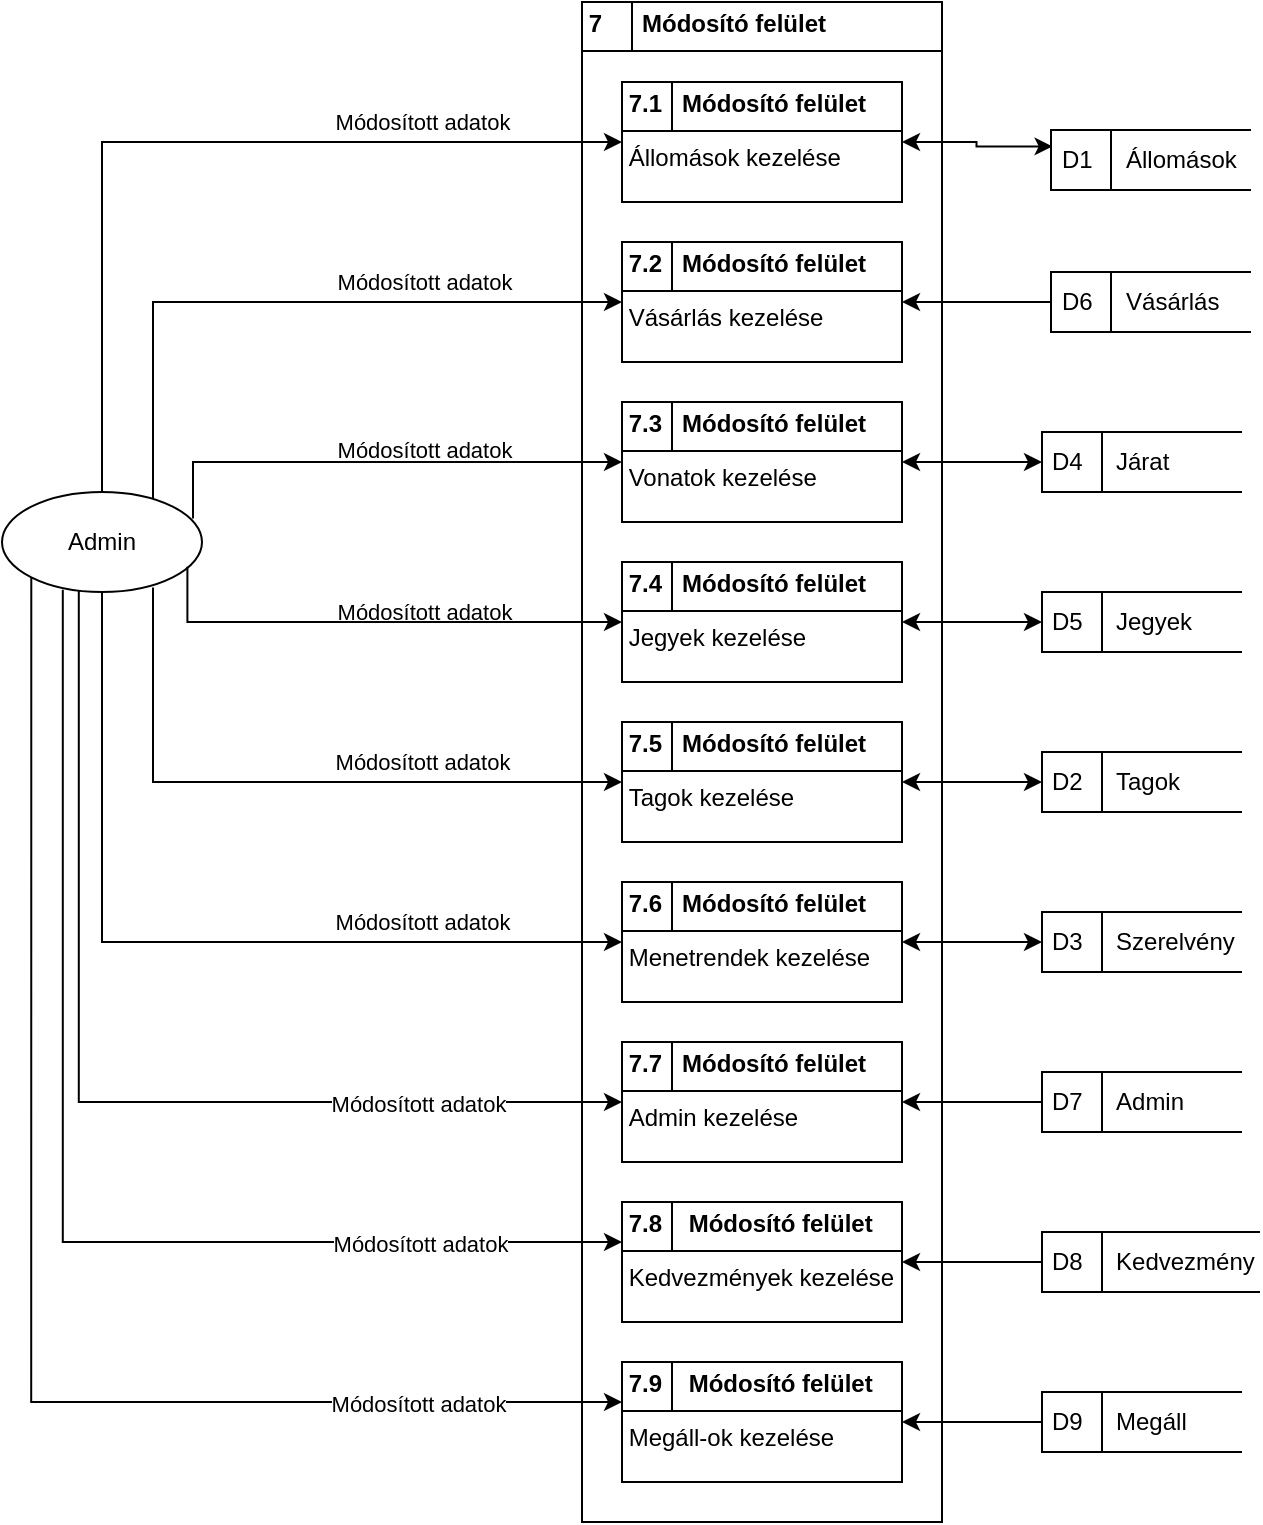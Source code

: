 <mxfile version="27.0.5">
  <diagram name="1 oldal" id="varA_XbOIuaOSZ4C0yLg">
    <mxGraphModel dx="983" dy="522" grid="1" gridSize="10" guides="1" tooltips="1" connect="1" arrows="1" fold="1" page="1" pageScale="1" pageWidth="827" pageHeight="1169" math="0" shadow="0">
      <root>
        <mxCell id="0" />
        <mxCell id="1" parent="0" />
        <mxCell id="wZSMS45utBNistkPgbad-1" value="&lt;p style=&quot;margin: 4px 0px 0px;&quot;&gt;&lt;b&gt;&amp;nbsp;7&amp;nbsp; &amp;nbsp; &amp;nbsp; Módosító felület&lt;/b&gt;&lt;/p&gt;&lt;hr size=&quot;1&quot; style=&quot;border-style:solid;&quot;&gt;&amp;nbsp;&lt;br&gt;&lt;div style=&quot;height:2px;&quot;&gt;&lt;/div&gt;" style="verticalAlign=top;align=left;overflow=fill;html=1;whiteSpace=wrap;" parent="1" vertex="1">
          <mxGeometry x="320" y="280" width="180" height="760" as="geometry" />
        </mxCell>
        <mxCell id="wZSMS45utBNistkPgbad-12" style="edgeStyle=orthogonalEdgeStyle;rounded=0;orthogonalLoop=1;jettySize=auto;html=1;exitX=1;exitY=0.5;exitDx=0;exitDy=0;entryX=0.008;entryY=0.273;entryDx=0;entryDy=0;startArrow=classic;startFill=1;entryPerimeter=0;" parent="1" source="wZSMS45utBNistkPgbad-2" target="wZSMS45utBNistkPgbad-9" edge="1">
          <mxGeometry relative="1" as="geometry" />
        </mxCell>
        <mxCell id="wZSMS45utBNistkPgbad-2" value="&lt;p style=&quot;margin: 4px 0px 0px;&quot;&gt;&lt;b&gt;&amp;nbsp;7.1&amp;nbsp; &amp;nbsp;&lt;/b&gt;&lt;b style=&quot;background-color: transparent; color: light-dark(rgb(0, 0, 0), rgb(255, 255, 255));&quot;&gt;Módosító felület&lt;/b&gt;&lt;/p&gt;&lt;hr size=&quot;1&quot; style=&quot;border-style:solid;&quot;&gt;&lt;div style=&quot;height:2px;&quot;&gt;&amp;nbsp;Állomások kezelése&lt;/div&gt;" style="verticalAlign=top;align=left;overflow=fill;html=1;whiteSpace=wrap;" parent="1" vertex="1">
          <mxGeometry x="340" y="320" width="140" height="60" as="geometry" />
        </mxCell>
        <mxCell id="wZSMS45utBNistkPgbad-3" value="&lt;p style=&quot;margin: 4px 0px 0px;&quot;&gt;&lt;b&gt;&amp;nbsp;7.2&amp;nbsp; &amp;nbsp;&lt;/b&gt;&lt;b style=&quot;background-color: transparent; color: light-dark(rgb(0, 0, 0), rgb(255, 255, 255));&quot;&gt;Módosító felület&lt;/b&gt;&lt;/p&gt;&lt;hr size=&quot;1&quot; style=&quot;border-style:solid;&quot;&gt;&lt;div style=&quot;height:2px;&quot;&gt;&amp;nbsp;Vásárlás kezelése&lt;/div&gt;" style="verticalAlign=top;align=left;overflow=fill;html=1;whiteSpace=wrap;" parent="1" vertex="1">
          <mxGeometry x="340" y="400" width="140" height="60" as="geometry" />
        </mxCell>
        <mxCell id="wZSMS45utBNistkPgbad-16" style="edgeStyle=orthogonalEdgeStyle;rounded=0;orthogonalLoop=1;jettySize=auto;html=1;exitX=1;exitY=0.5;exitDx=0;exitDy=0;entryX=0;entryY=0.5;entryDx=0;entryDy=0;startArrow=classic;startFill=1;" parent="1" source="wZSMS45utBNistkPgbad-4" target="wZSMS45utBNistkPgbad-10" edge="1">
          <mxGeometry relative="1" as="geometry" />
        </mxCell>
        <mxCell id="wZSMS45utBNistkPgbad-4" value="&lt;p style=&quot;margin: 4px 0px 0px;&quot;&gt;&lt;b&gt;&amp;nbsp;7.3&amp;nbsp; &amp;nbsp;&lt;/b&gt;&lt;b style=&quot;background-color: transparent; color: light-dark(rgb(0, 0, 0), rgb(255, 255, 255));&quot;&gt;Módosító felület&lt;/b&gt;&lt;/p&gt;&lt;hr size=&quot;1&quot; style=&quot;border-style:solid;&quot;&gt;&lt;div style=&quot;height:2px;&quot;&gt;&amp;nbsp;Vonatok kezelése&lt;/div&gt;" style="verticalAlign=top;align=left;overflow=fill;html=1;whiteSpace=wrap;" parent="1" vertex="1">
          <mxGeometry x="340" y="480" width="140" height="60" as="geometry" />
        </mxCell>
        <mxCell id="wZSMS45utBNistkPgbad-5" value="" style="line;strokeWidth=1;direction=south;html=1;perimeter=backbonePerimeter;points=[];outlineConnect=0;" parent="1" vertex="1">
          <mxGeometry x="360" y="320" width="10" height="24" as="geometry" />
        </mxCell>
        <mxCell id="wZSMS45utBNistkPgbad-6" value="" style="line;strokeWidth=1;direction=south;html=1;perimeter=backbonePerimeter;points=[];outlineConnect=0;" parent="1" vertex="1">
          <mxGeometry x="360" y="400" width="10" height="24" as="geometry" />
        </mxCell>
        <mxCell id="wZSMS45utBNistkPgbad-7" value="" style="line;strokeWidth=1;direction=south;html=1;perimeter=backbonePerimeter;points=[];outlineConnect=0;" parent="1" vertex="1">
          <mxGeometry x="360" y="480" width="10" height="24" as="geometry" />
        </mxCell>
        <mxCell id="wZSMS45utBNistkPgbad-11" style="edgeStyle=orthogonalEdgeStyle;rounded=0;orthogonalLoop=1;jettySize=auto;html=1;exitX=0.5;exitY=0;exitDx=0;exitDy=0;entryX=0;entryY=0.5;entryDx=0;entryDy=0;" parent="1" source="wZSMS45utBNistkPgbad-8" target="wZSMS45utBNistkPgbad-2" edge="1">
          <mxGeometry relative="1" as="geometry">
            <Array as="points">
              <mxPoint x="80" y="350" />
            </Array>
          </mxGeometry>
        </mxCell>
        <mxCell id="wZSMS45utBNistkPgbad-17" value="Módosított adatok" style="edgeLabel;html=1;align=center;verticalAlign=middle;resizable=0;points=[];" parent="wZSMS45utBNistkPgbad-11" vertex="1" connectable="0">
          <mxGeometry x="0.152" y="1" relative="1" as="geometry">
            <mxPoint x="85" y="71" as="offset" />
          </mxGeometry>
        </mxCell>
        <mxCell id="wZSMS45utBNistkPgbad-13" style="edgeStyle=orthogonalEdgeStyle;rounded=0;orthogonalLoop=1;jettySize=auto;html=1;exitX=0.755;exitY=0.086;exitDx=0;exitDy=0;entryX=0;entryY=0.5;entryDx=0;entryDy=0;exitPerimeter=0;" parent="1" source="wZSMS45utBNistkPgbad-8" target="wZSMS45utBNistkPgbad-3" edge="1">
          <mxGeometry relative="1" as="geometry">
            <Array as="points">
              <mxPoint x="105" y="430" />
            </Array>
          </mxGeometry>
        </mxCell>
        <mxCell id="wZSMS45utBNistkPgbad-18" value="Módosított adatok" style="edgeLabel;html=1;align=center;verticalAlign=middle;resizable=0;points=[];" parent="wZSMS45utBNistkPgbad-13" vertex="1" connectable="0">
          <mxGeometry x="-0.231" y="2" relative="1" as="geometry">
            <mxPoint x="106" y="76" as="offset" />
          </mxGeometry>
        </mxCell>
        <mxCell id="wZSMS45utBNistkPgbad-15" style="edgeStyle=orthogonalEdgeStyle;rounded=0;orthogonalLoop=1;jettySize=auto;html=1;exitX=0.955;exitY=0.265;exitDx=0;exitDy=0;entryX=0;entryY=0.5;entryDx=0;entryDy=0;exitPerimeter=0;" parent="1" source="wZSMS45utBNistkPgbad-8" target="wZSMS45utBNistkPgbad-4" edge="1">
          <mxGeometry relative="1" as="geometry">
            <Array as="points">
              <mxPoint x="125" y="510" />
            </Array>
          </mxGeometry>
        </mxCell>
        <mxCell id="wZSMS45utBNistkPgbad-19" value="Módosított adatok" style="edgeLabel;html=1;align=center;verticalAlign=middle;resizable=0;points=[];" parent="wZSMS45utBNistkPgbad-15" vertex="1" connectable="0">
          <mxGeometry x="0.012" relative="1" as="geometry">
            <mxPoint x="20" y="75" as="offset" />
          </mxGeometry>
        </mxCell>
        <mxCell id="wZSMS45utBNistkPgbad-25" style="edgeStyle=orthogonalEdgeStyle;rounded=0;orthogonalLoop=1;jettySize=auto;html=1;exitX=0.5;exitY=1;exitDx=0;exitDy=0;entryX=0;entryY=0.5;entryDx=0;entryDy=0;" parent="1" source="wZSMS45utBNistkPgbad-8" target="wZSMS45utBNistkPgbad-22" edge="1">
          <mxGeometry relative="1" as="geometry" />
        </mxCell>
        <mxCell id="PAYis-5ePs9Lm-LhkyMd-13" value="" style="edgeStyle=orthogonalEdgeStyle;rounded=0;orthogonalLoop=1;jettySize=auto;html=1;exitX=0.384;exitY=0.932;exitDx=0;exitDy=0;exitPerimeter=0;" edge="1" parent="1" source="wZSMS45utBNistkPgbad-8" target="PAYis-5ePs9Lm-LhkyMd-7">
          <mxGeometry relative="1" as="geometry">
            <Array as="points">
              <mxPoint x="68" y="830" />
            </Array>
          </mxGeometry>
        </mxCell>
        <mxCell id="PAYis-5ePs9Lm-LhkyMd-16" value="Módosított adatok" style="edgeLabel;html=1;align=center;verticalAlign=middle;resizable=0;points=[];" vertex="1" connectable="0" parent="PAYis-5ePs9Lm-LhkyMd-13">
          <mxGeometry x="0.614" y="-1" relative="1" as="geometry">
            <mxPoint as="offset" />
          </mxGeometry>
        </mxCell>
        <mxCell id="PAYis-5ePs9Lm-LhkyMd-14" value="" style="edgeStyle=orthogonalEdgeStyle;rounded=0;orthogonalLoop=1;jettySize=auto;html=1;exitX=0.304;exitY=0.977;exitDx=0;exitDy=0;exitPerimeter=0;" edge="1" parent="1" source="wZSMS45utBNistkPgbad-8" target="PAYis-5ePs9Lm-LhkyMd-8">
          <mxGeometry relative="1" as="geometry">
            <Array as="points">
              <mxPoint x="60" y="900" />
            </Array>
          </mxGeometry>
        </mxCell>
        <mxCell id="PAYis-5ePs9Lm-LhkyMd-17" value="Módosított adatok" style="edgeLabel;html=1;align=center;verticalAlign=middle;resizable=0;points=[];" vertex="1" connectable="0" parent="PAYis-5ePs9Lm-LhkyMd-14">
          <mxGeometry x="0.664" y="-1" relative="1" as="geometry">
            <mxPoint as="offset" />
          </mxGeometry>
        </mxCell>
        <mxCell id="PAYis-5ePs9Lm-LhkyMd-15" value="" style="edgeStyle=orthogonalEdgeStyle;rounded=0;orthogonalLoop=1;jettySize=auto;html=1;exitX=0;exitY=1;exitDx=0;exitDy=0;" edge="1" parent="1" source="wZSMS45utBNistkPgbad-8" target="PAYis-5ePs9Lm-LhkyMd-9">
          <mxGeometry relative="1" as="geometry">
            <Array as="points">
              <mxPoint x="45" y="980" />
            </Array>
          </mxGeometry>
        </mxCell>
        <mxCell id="PAYis-5ePs9Lm-LhkyMd-18" value="Módosított adatok" style="edgeLabel;html=1;align=center;verticalAlign=middle;resizable=0;points=[];" vertex="1" connectable="0" parent="PAYis-5ePs9Lm-LhkyMd-15">
          <mxGeometry x="0.711" y="-1" relative="1" as="geometry">
            <mxPoint as="offset" />
          </mxGeometry>
        </mxCell>
        <mxCell id="wZSMS45utBNistkPgbad-8" value="Admin" style="shape=ellipse;html=1;dashed=0;whiteSpace=wrap;perimeter=ellipsePerimeter;" parent="1" vertex="1">
          <mxGeometry x="30" y="525" width="100" height="50" as="geometry" />
        </mxCell>
        <mxCell id="wZSMS45utBNistkPgbad-9" value="D1&amp;nbsp; &amp;nbsp; &amp;nbsp;Állomások" style="html=1;dashed=0;whiteSpace=wrap;shape=mxgraph.dfd.dataStoreID;align=left;spacingLeft=3;points=[[0,0],[0.5,0],[1,0],[0,0.5],[1,0.5],[0,1],[0.5,1],[1,1]];" parent="1" vertex="1">
          <mxGeometry x="554.5" y="344" width="100" height="30" as="geometry" />
        </mxCell>
        <mxCell id="wZSMS45utBNistkPgbad-10" value="D4&amp;nbsp; &amp;nbsp; &amp;nbsp;Járat" style="html=1;dashed=0;whiteSpace=wrap;shape=mxgraph.dfd.dataStoreID;align=left;spacingLeft=3;points=[[0,0],[0.5,0],[1,0],[0,0.5],[1,0.5],[0,1],[0.5,1],[1,1]];" parent="1" vertex="1">
          <mxGeometry x="550.0" y="495" width="100" height="30" as="geometry" />
        </mxCell>
        <mxCell id="wZSMS45utBNistkPgbad-30" style="edgeStyle=orthogonalEdgeStyle;rounded=0;orthogonalLoop=1;jettySize=auto;html=1;exitX=1;exitY=0.5;exitDx=0;exitDy=0;entryX=0;entryY=0.5;entryDx=0;entryDy=0;startArrow=classic;startFill=1;" parent="1" source="wZSMS45utBNistkPgbad-20" target="wZSMS45utBNistkPgbad-29" edge="1">
          <mxGeometry relative="1" as="geometry" />
        </mxCell>
        <mxCell id="wZSMS45utBNistkPgbad-20" value="&lt;p style=&quot;margin: 4px 0px 0px;&quot;&gt;&lt;b&gt;&amp;nbsp;7.4&amp;nbsp; &amp;nbsp;&lt;/b&gt;&lt;b style=&quot;background-color: transparent; color: light-dark(rgb(0, 0, 0), rgb(255, 255, 255));&quot;&gt;Módosító felület&lt;/b&gt;&lt;/p&gt;&lt;hr size=&quot;1&quot; style=&quot;border-style:solid;&quot;&gt;&lt;div style=&quot;height:2px;&quot;&gt;&amp;nbsp;Jegyek kezelése&lt;/div&gt;" style="verticalAlign=top;align=left;overflow=fill;html=1;whiteSpace=wrap;" parent="1" vertex="1">
          <mxGeometry x="340" y="560" width="140" height="60" as="geometry" />
        </mxCell>
        <mxCell id="wZSMS45utBNistkPgbad-32" style="edgeStyle=orthogonalEdgeStyle;rounded=0;orthogonalLoop=1;jettySize=auto;html=1;exitX=1;exitY=0.5;exitDx=0;exitDy=0;entryX=0;entryY=0.5;entryDx=0;entryDy=0;startArrow=classic;startFill=1;" parent="1" source="wZSMS45utBNistkPgbad-21" target="wZSMS45utBNistkPgbad-31" edge="1">
          <mxGeometry relative="1" as="geometry" />
        </mxCell>
        <mxCell id="wZSMS45utBNistkPgbad-21" value="&lt;p style=&quot;margin: 4px 0px 0px;&quot;&gt;&lt;b&gt;&amp;nbsp;7.5&amp;nbsp; &amp;nbsp;&lt;/b&gt;&lt;b style=&quot;background-color: transparent; color: light-dark(rgb(0, 0, 0), rgb(255, 255, 255));&quot;&gt;Módosító felület&lt;/b&gt;&lt;/p&gt;&lt;hr size=&quot;1&quot; style=&quot;border-style:solid;&quot;&gt;&lt;div style=&quot;height:2px;&quot;&gt;&amp;nbsp;Tagok kezelése&lt;/div&gt;" style="verticalAlign=top;align=left;overflow=fill;html=1;whiteSpace=wrap;" parent="1" vertex="1">
          <mxGeometry x="340" y="640" width="140" height="60" as="geometry" />
        </mxCell>
        <mxCell id="wZSMS45utBNistkPgbad-22" value="&lt;p style=&quot;margin: 4px 0px 0px;&quot;&gt;&lt;b&gt;&amp;nbsp;7.6&amp;nbsp; &amp;nbsp;&lt;/b&gt;&lt;b style=&quot;background-color: transparent; color: light-dark(rgb(0, 0, 0), rgb(255, 255, 255));&quot;&gt;Módosító felület&lt;/b&gt;&lt;/p&gt;&lt;hr size=&quot;1&quot; style=&quot;border-style:solid;&quot;&gt;&lt;div style=&quot;height:2px;&quot;&gt;&amp;nbsp;Menetrendek kezelése&lt;/div&gt;" style="verticalAlign=top;align=left;overflow=fill;html=1;whiteSpace=wrap;" parent="1" vertex="1">
          <mxGeometry x="340" y="720" width="140" height="60" as="geometry" />
        </mxCell>
        <mxCell id="wZSMS45utBNistkPgbad-23" style="edgeStyle=orthogonalEdgeStyle;rounded=0;orthogonalLoop=1;jettySize=auto;html=1;exitX=0;exitY=0.5;exitDx=0;exitDy=0;entryX=0.927;entryY=0.748;entryDx=0;entryDy=0;entryPerimeter=0;startArrow=classic;startFill=1;endArrow=none;" parent="1" source="wZSMS45utBNistkPgbad-20" target="wZSMS45utBNistkPgbad-8" edge="1">
          <mxGeometry relative="1" as="geometry">
            <Array as="points">
              <mxPoint x="123" y="590" />
            </Array>
          </mxGeometry>
        </mxCell>
        <mxCell id="wZSMS45utBNistkPgbad-24" style="edgeStyle=orthogonalEdgeStyle;rounded=0;orthogonalLoop=1;jettySize=auto;html=1;exitX=0;exitY=0.5;exitDx=0;exitDy=0;entryX=0.755;entryY=0.954;entryDx=0;entryDy=0;entryPerimeter=0;startArrow=classic;startFill=1;endArrow=none;" parent="1" source="wZSMS45utBNistkPgbad-21" target="wZSMS45utBNistkPgbad-8" edge="1">
          <mxGeometry relative="1" as="geometry">
            <Array as="points">
              <mxPoint x="105" y="670" />
            </Array>
          </mxGeometry>
        </mxCell>
        <mxCell id="wZSMS45utBNistkPgbad-26" value="Módosított adatok" style="edgeLabel;html=1;align=center;verticalAlign=middle;resizable=0;points=[];" parent="1" vertex="1" connectable="0">
          <mxGeometry x="240.004" y="340.004" as="geometry" />
        </mxCell>
        <mxCell id="wZSMS45utBNistkPgbad-27" value="Módosított adatok" style="edgeLabel;html=1;align=center;verticalAlign=middle;resizable=0;points=[];" parent="1" vertex="1" connectable="0">
          <mxGeometry x="240.004" y="660.004" as="geometry" />
        </mxCell>
        <mxCell id="wZSMS45utBNistkPgbad-28" value="Módosított adatok" style="edgeLabel;html=1;align=center;verticalAlign=middle;resizable=0;points=[];" parent="1" vertex="1" connectable="0">
          <mxGeometry x="240.004" y="740.004" as="geometry" />
        </mxCell>
        <mxCell id="wZSMS45utBNistkPgbad-29" value="D5&amp;nbsp; &amp;nbsp; &amp;nbsp;Jegyek" style="html=1;dashed=0;whiteSpace=wrap;shape=mxgraph.dfd.dataStoreID;align=left;spacingLeft=3;points=[[0,0],[0.5,0],[1,0],[0,0.5],[1,0.5],[0,1],[0.5,1],[1,1]];" parent="1" vertex="1">
          <mxGeometry x="550.0" y="575" width="100" height="30" as="geometry" />
        </mxCell>
        <mxCell id="wZSMS45utBNistkPgbad-31" value="D2&amp;nbsp; &amp;nbsp; &amp;nbsp;Tagok" style="html=1;dashed=0;whiteSpace=wrap;shape=mxgraph.dfd.dataStoreID;align=left;spacingLeft=3;points=[[0,0],[0.5,0],[1,0],[0,0.5],[1,0.5],[0,1],[0.5,1],[1,1]];" parent="1" vertex="1">
          <mxGeometry x="550.0" y="655" width="100" height="30" as="geometry" />
        </mxCell>
        <mxCell id="wZSMS45utBNistkPgbad-34" style="edgeStyle=orthogonalEdgeStyle;rounded=0;orthogonalLoop=1;jettySize=auto;html=1;exitX=0;exitY=0.5;exitDx=0;exitDy=0;entryX=1;entryY=0.5;entryDx=0;entryDy=0;startArrow=classic;startFill=1;" parent="1" source="wZSMS45utBNistkPgbad-33" target="wZSMS45utBNistkPgbad-22" edge="1">
          <mxGeometry relative="1" as="geometry" />
        </mxCell>
        <mxCell id="wZSMS45utBNistkPgbad-33" value="D3&amp;nbsp; &amp;nbsp; &amp;nbsp;Szerelvény" style="html=1;dashed=0;whiteSpace=wrap;shape=mxgraph.dfd.dataStoreID;align=left;spacingLeft=3;points=[[0,0],[0.5,0],[1,0],[0,0.5],[1,0.5],[0,1],[0.5,1],[1,1]];" parent="1" vertex="1">
          <mxGeometry x="550.0" y="735" width="100" height="30" as="geometry" />
        </mxCell>
        <mxCell id="wZSMS45utBNistkPgbad-35" value="" style="line;strokeWidth=1;direction=south;html=1;perimeter=backbonePerimeter;points=[];outlineConnect=0;" parent="1" vertex="1">
          <mxGeometry x="360" y="560" width="10" height="24" as="geometry" />
        </mxCell>
        <mxCell id="wZSMS45utBNistkPgbad-36" value="" style="line;strokeWidth=1;direction=south;html=1;perimeter=backbonePerimeter;points=[];outlineConnect=0;" parent="1" vertex="1">
          <mxGeometry x="360" y="640" width="10" height="24" as="geometry" />
        </mxCell>
        <mxCell id="wZSMS45utBNistkPgbad-37" value="" style="line;strokeWidth=1;direction=south;html=1;perimeter=backbonePerimeter;points=[];outlineConnect=0;" parent="1" vertex="1">
          <mxGeometry x="360" y="720" width="10" height="24" as="geometry" />
        </mxCell>
        <mxCell id="wZSMS45utBNistkPgbad-38" value="" style="line;strokeWidth=1;direction=south;html=1;perimeter=backbonePerimeter;points=[];outlineConnect=0;" parent="1" vertex="1">
          <mxGeometry x="340" y="280" width="10" height="24" as="geometry" />
        </mxCell>
        <mxCell id="PAYis-5ePs9Lm-LhkyMd-6" value="" style="edgeStyle=orthogonalEdgeStyle;rounded=0;orthogonalLoop=1;jettySize=auto;html=1;" edge="1" parent="1" source="PAYis-5ePs9Lm-LhkyMd-2" target="wZSMS45utBNistkPgbad-3">
          <mxGeometry relative="1" as="geometry" />
        </mxCell>
        <mxCell id="PAYis-5ePs9Lm-LhkyMd-2" value="D6&amp;nbsp; &amp;nbsp; &amp;nbsp;Vásárlás" style="html=1;dashed=0;whiteSpace=wrap;shape=mxgraph.dfd.dataStoreID;align=left;spacingLeft=3;points=[[0,0],[0.5,0],[1,0],[0,0.5],[1,0.5],[0,1],[0.5,1],[1,1]];" vertex="1" parent="1">
          <mxGeometry x="554.5" y="415" width="100" height="30" as="geometry" />
        </mxCell>
        <mxCell id="PAYis-5ePs9Lm-LhkyMd-10" value="" style="edgeStyle=orthogonalEdgeStyle;rounded=0;orthogonalLoop=1;jettySize=auto;html=1;" edge="1" parent="1" source="PAYis-5ePs9Lm-LhkyMd-3" target="PAYis-5ePs9Lm-LhkyMd-7">
          <mxGeometry relative="1" as="geometry" />
        </mxCell>
        <mxCell id="PAYis-5ePs9Lm-LhkyMd-3" value="D7&amp;nbsp; &amp;nbsp; &amp;nbsp;Admin" style="html=1;dashed=0;whiteSpace=wrap;shape=mxgraph.dfd.dataStoreID;align=left;spacingLeft=3;points=[[0,0],[0.5,0],[1,0],[0,0.5],[1,0.5],[0,1],[0.5,1],[1,1]];" vertex="1" parent="1">
          <mxGeometry x="550.0" y="815" width="100" height="30" as="geometry" />
        </mxCell>
        <mxCell id="PAYis-5ePs9Lm-LhkyMd-11" value="" style="edgeStyle=orthogonalEdgeStyle;rounded=0;orthogonalLoop=1;jettySize=auto;html=1;" edge="1" parent="1" source="PAYis-5ePs9Lm-LhkyMd-4" target="PAYis-5ePs9Lm-LhkyMd-8">
          <mxGeometry relative="1" as="geometry" />
        </mxCell>
        <mxCell id="PAYis-5ePs9Lm-LhkyMd-4" value="D8&amp;nbsp; &amp;nbsp; &amp;nbsp;Kedvezmény" style="html=1;dashed=0;whiteSpace=wrap;shape=mxgraph.dfd.dataStoreID;align=left;spacingLeft=3;points=[[0,0],[0.5,0],[1,0],[0,0.5],[1,0.5],[0,1],[0.5,1],[1,1]];" vertex="1" parent="1">
          <mxGeometry x="550" y="895" width="109" height="30" as="geometry" />
        </mxCell>
        <mxCell id="PAYis-5ePs9Lm-LhkyMd-12" value="" style="edgeStyle=orthogonalEdgeStyle;rounded=0;orthogonalLoop=1;jettySize=auto;html=1;" edge="1" parent="1" source="PAYis-5ePs9Lm-LhkyMd-5" target="PAYis-5ePs9Lm-LhkyMd-9">
          <mxGeometry relative="1" as="geometry" />
        </mxCell>
        <mxCell id="PAYis-5ePs9Lm-LhkyMd-5" value="D9&amp;nbsp; &amp;nbsp; &amp;nbsp;Megáll" style="html=1;dashed=0;whiteSpace=wrap;shape=mxgraph.dfd.dataStoreID;align=left;spacingLeft=3;points=[[0,0],[0.5,0],[1,0],[0,0.5],[1,0.5],[0,1],[0.5,1],[1,1]];" vertex="1" parent="1">
          <mxGeometry x="550.0" y="975" width="100" height="30" as="geometry" />
        </mxCell>
        <mxCell id="PAYis-5ePs9Lm-LhkyMd-7" value="&lt;p style=&quot;margin: 4px 0px 0px;&quot;&gt;&lt;b&gt;&amp;nbsp;7.7&amp;nbsp; &amp;nbsp;&lt;/b&gt;&lt;b style=&quot;background-color: transparent; color: light-dark(rgb(0, 0, 0), rgb(255, 255, 255));&quot;&gt;Módosító felület&lt;/b&gt;&lt;/p&gt;&lt;hr size=&quot;1&quot; style=&quot;border-style:solid;&quot;&gt;&lt;div style=&quot;height:2px;&quot;&gt;&amp;nbsp;Admin kezelése&lt;/div&gt;" style="verticalAlign=top;align=left;overflow=fill;html=1;whiteSpace=wrap;" vertex="1" parent="1">
          <mxGeometry x="340" y="800" width="140" height="60" as="geometry" />
        </mxCell>
        <mxCell id="PAYis-5ePs9Lm-LhkyMd-8" value="&lt;p style=&quot;margin: 4px 0px 0px;&quot;&gt;&lt;b&gt;&amp;nbsp;7.8&amp;nbsp; &amp;nbsp;&amp;nbsp;&lt;/b&gt;&lt;b style=&quot;background-color: transparent; color: light-dark(rgb(0, 0, 0), rgb(255, 255, 255));&quot;&gt;Módosító felület&lt;/b&gt;&lt;/p&gt;&lt;hr size=&quot;1&quot; style=&quot;border-style:solid;&quot;&gt;&lt;div style=&quot;height:2px;&quot;&gt;&amp;nbsp;Kedvezmények kezelése&lt;/div&gt;" style="verticalAlign=top;align=left;overflow=fill;html=1;whiteSpace=wrap;" vertex="1" parent="1">
          <mxGeometry x="340" y="880" width="140" height="60" as="geometry" />
        </mxCell>
        <mxCell id="PAYis-5ePs9Lm-LhkyMd-9" value="&lt;p style=&quot;margin: 4px 0px 0px;&quot;&gt;&lt;b&gt;&amp;nbsp;7.9&amp;nbsp; &amp;nbsp;&amp;nbsp;&lt;/b&gt;&lt;b style=&quot;background-color: transparent; color: light-dark(rgb(0, 0, 0), rgb(255, 255, 255));&quot;&gt;Módosító felület&lt;/b&gt;&lt;/p&gt;&lt;hr size=&quot;1&quot; style=&quot;border-style:solid;&quot;&gt;&lt;div style=&quot;height:2px;&quot;&gt;&amp;nbsp;Megáll-ok kezelése&lt;/div&gt;" style="verticalAlign=top;align=left;overflow=fill;html=1;whiteSpace=wrap;" vertex="1" parent="1">
          <mxGeometry x="340" y="960" width="140" height="60" as="geometry" />
        </mxCell>
        <mxCell id="PAYis-5ePs9Lm-LhkyMd-19" value="" style="line;strokeWidth=1;direction=south;html=1;perimeter=backbonePerimeter;points=[];outlineConnect=0;" vertex="1" parent="1">
          <mxGeometry x="360" y="800" width="10" height="24" as="geometry" />
        </mxCell>
        <mxCell id="PAYis-5ePs9Lm-LhkyMd-20" value="" style="line;strokeWidth=1;direction=south;html=1;perimeter=backbonePerimeter;points=[];outlineConnect=0;" vertex="1" parent="1">
          <mxGeometry x="360" y="880" width="10" height="24" as="geometry" />
        </mxCell>
        <mxCell id="PAYis-5ePs9Lm-LhkyMd-21" value="" style="line;strokeWidth=1;direction=south;html=1;perimeter=backbonePerimeter;points=[];outlineConnect=0;" vertex="1" parent="1">
          <mxGeometry x="360" y="960" width="10" height="24" as="geometry" />
        </mxCell>
      </root>
    </mxGraphModel>
  </diagram>
</mxfile>
